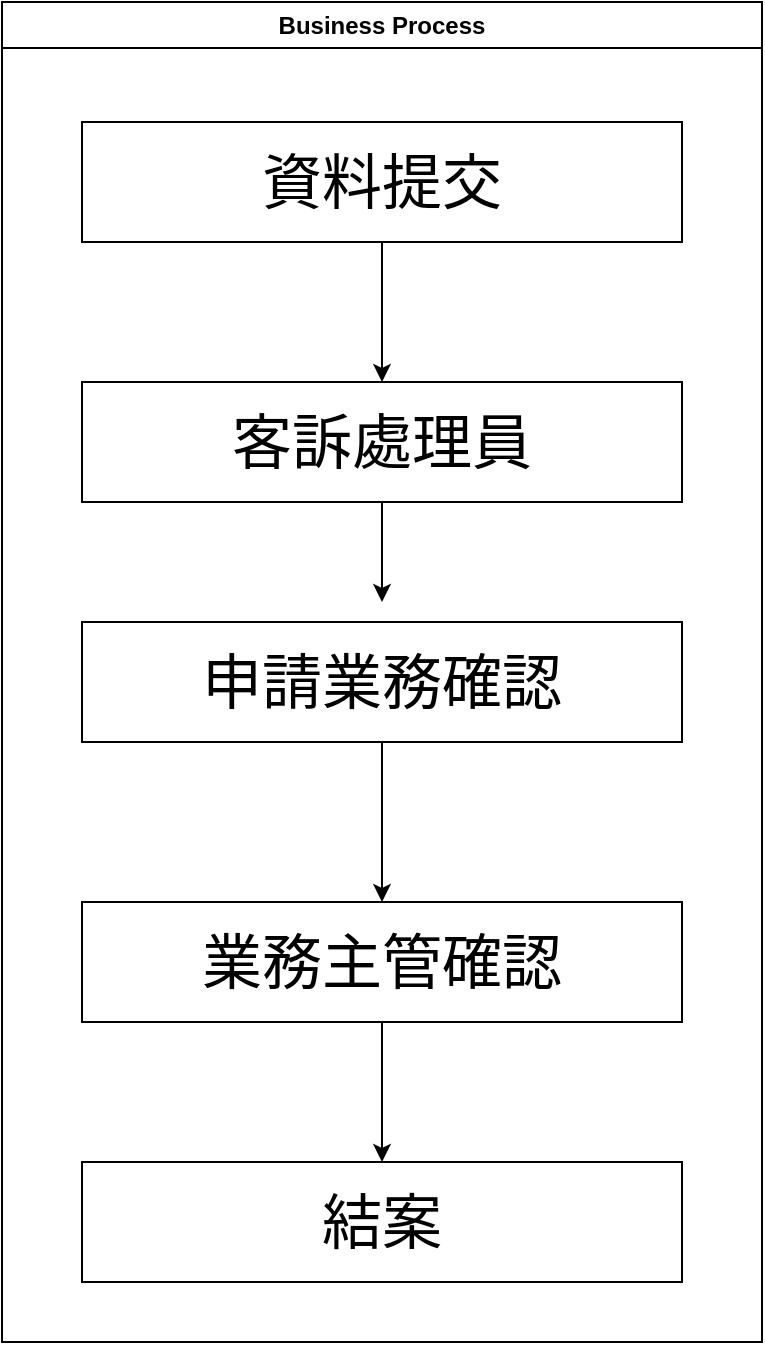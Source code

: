 <mxfile version="23.0.2" type="device">
  <diagram name="第 1 页" id="DVxI104xGQQh6YhCy5io">
    <mxGraphModel dx="1434" dy="772" grid="1" gridSize="10" guides="1" tooltips="1" connect="1" arrows="1" fold="1" page="1" pageScale="1" pageWidth="827" pageHeight="1169" math="0" shadow="0">
      <root>
        <mxCell id="0" />
        <mxCell id="1" parent="0" />
        <mxCell id="OnzJD47iVq15EQSGY7vW-2" value="" style="edgeStyle=orthogonalEdgeStyle;rounded=0;orthogonalLoop=1;jettySize=auto;html=1;" parent="1" source="bE45aXJs_qbLUX0QkxPY-1" target="OnzJD47iVq15EQSGY7vW-1" edge="1">
          <mxGeometry relative="1" as="geometry" />
        </mxCell>
        <mxCell id="bE45aXJs_qbLUX0QkxPY-1" value="資料提交" style="rounded=0;whiteSpace=wrap;html=1;fontSize=30;" parent="1" vertex="1">
          <mxGeometry x="290" y="120" width="300" height="60" as="geometry" />
        </mxCell>
        <mxCell id="JUWTwgrWtjR09LIdVFYH-2" value="" style="edgeStyle=orthogonalEdgeStyle;rounded=0;orthogonalLoop=1;jettySize=auto;html=1;" parent="1" source="OnzJD47iVq15EQSGY7vW-1" edge="1">
          <mxGeometry relative="1" as="geometry">
            <mxPoint x="440" y="360" as="targetPoint" />
          </mxGeometry>
        </mxCell>
        <mxCell id="OnzJD47iVq15EQSGY7vW-1" value="客訴處理員" style="rounded=0;whiteSpace=wrap;html=1;fontSize=30;" parent="1" vertex="1">
          <mxGeometry x="290" y="250" width="300" height="60" as="geometry" />
        </mxCell>
        <mxCell id="JUWTwgrWtjR09LIdVFYH-33" value="Business Process" style="swimlane;whiteSpace=wrap;html=1;" parent="1" vertex="1">
          <mxGeometry x="250" y="60" width="380" height="670" as="geometry" />
        </mxCell>
        <mxCell id="JUWTwgrWtjR09LIdVFYH-4" value="申請業務確認" style="rounded=0;whiteSpace=wrap;html=1;fontSize=30;" parent="JUWTwgrWtjR09LIdVFYH-33" vertex="1">
          <mxGeometry x="40" y="310" width="300" height="60" as="geometry" />
        </mxCell>
        <mxCell id="JUWTwgrWtjR09LIdVFYH-6" value="結案" style="rounded=0;whiteSpace=wrap;html=1;fontSize=30;" parent="JUWTwgrWtjR09LIdVFYH-33" vertex="1">
          <mxGeometry x="40" y="580" width="300" height="60" as="geometry" />
        </mxCell>
        <mxCell id="JUWTwgrWtjR09LIdVFYH-10" style="edgeStyle=orthogonalEdgeStyle;rounded=0;orthogonalLoop=1;jettySize=auto;html=1;entryX=0.5;entryY=0;entryDx=0;entryDy=0;" parent="JUWTwgrWtjR09LIdVFYH-33" source="JUWTwgrWtjR09LIdVFYH-8" target="JUWTwgrWtjR09LIdVFYH-6" edge="1">
          <mxGeometry relative="1" as="geometry" />
        </mxCell>
        <mxCell id="JUWTwgrWtjR09LIdVFYH-8" value="業務主管確認" style="rounded=0;whiteSpace=wrap;html=1;fontSize=30;" parent="JUWTwgrWtjR09LIdVFYH-33" vertex="1">
          <mxGeometry x="40" y="450" width="300" height="60" as="geometry" />
        </mxCell>
        <mxCell id="JUWTwgrWtjR09LIdVFYH-9" value="" style="edgeStyle=orthogonalEdgeStyle;rounded=0;orthogonalLoop=1;jettySize=auto;html=1;" parent="JUWTwgrWtjR09LIdVFYH-33" source="JUWTwgrWtjR09LIdVFYH-4" target="JUWTwgrWtjR09LIdVFYH-8" edge="1">
          <mxGeometry relative="1" as="geometry" />
        </mxCell>
      </root>
    </mxGraphModel>
  </diagram>
</mxfile>

